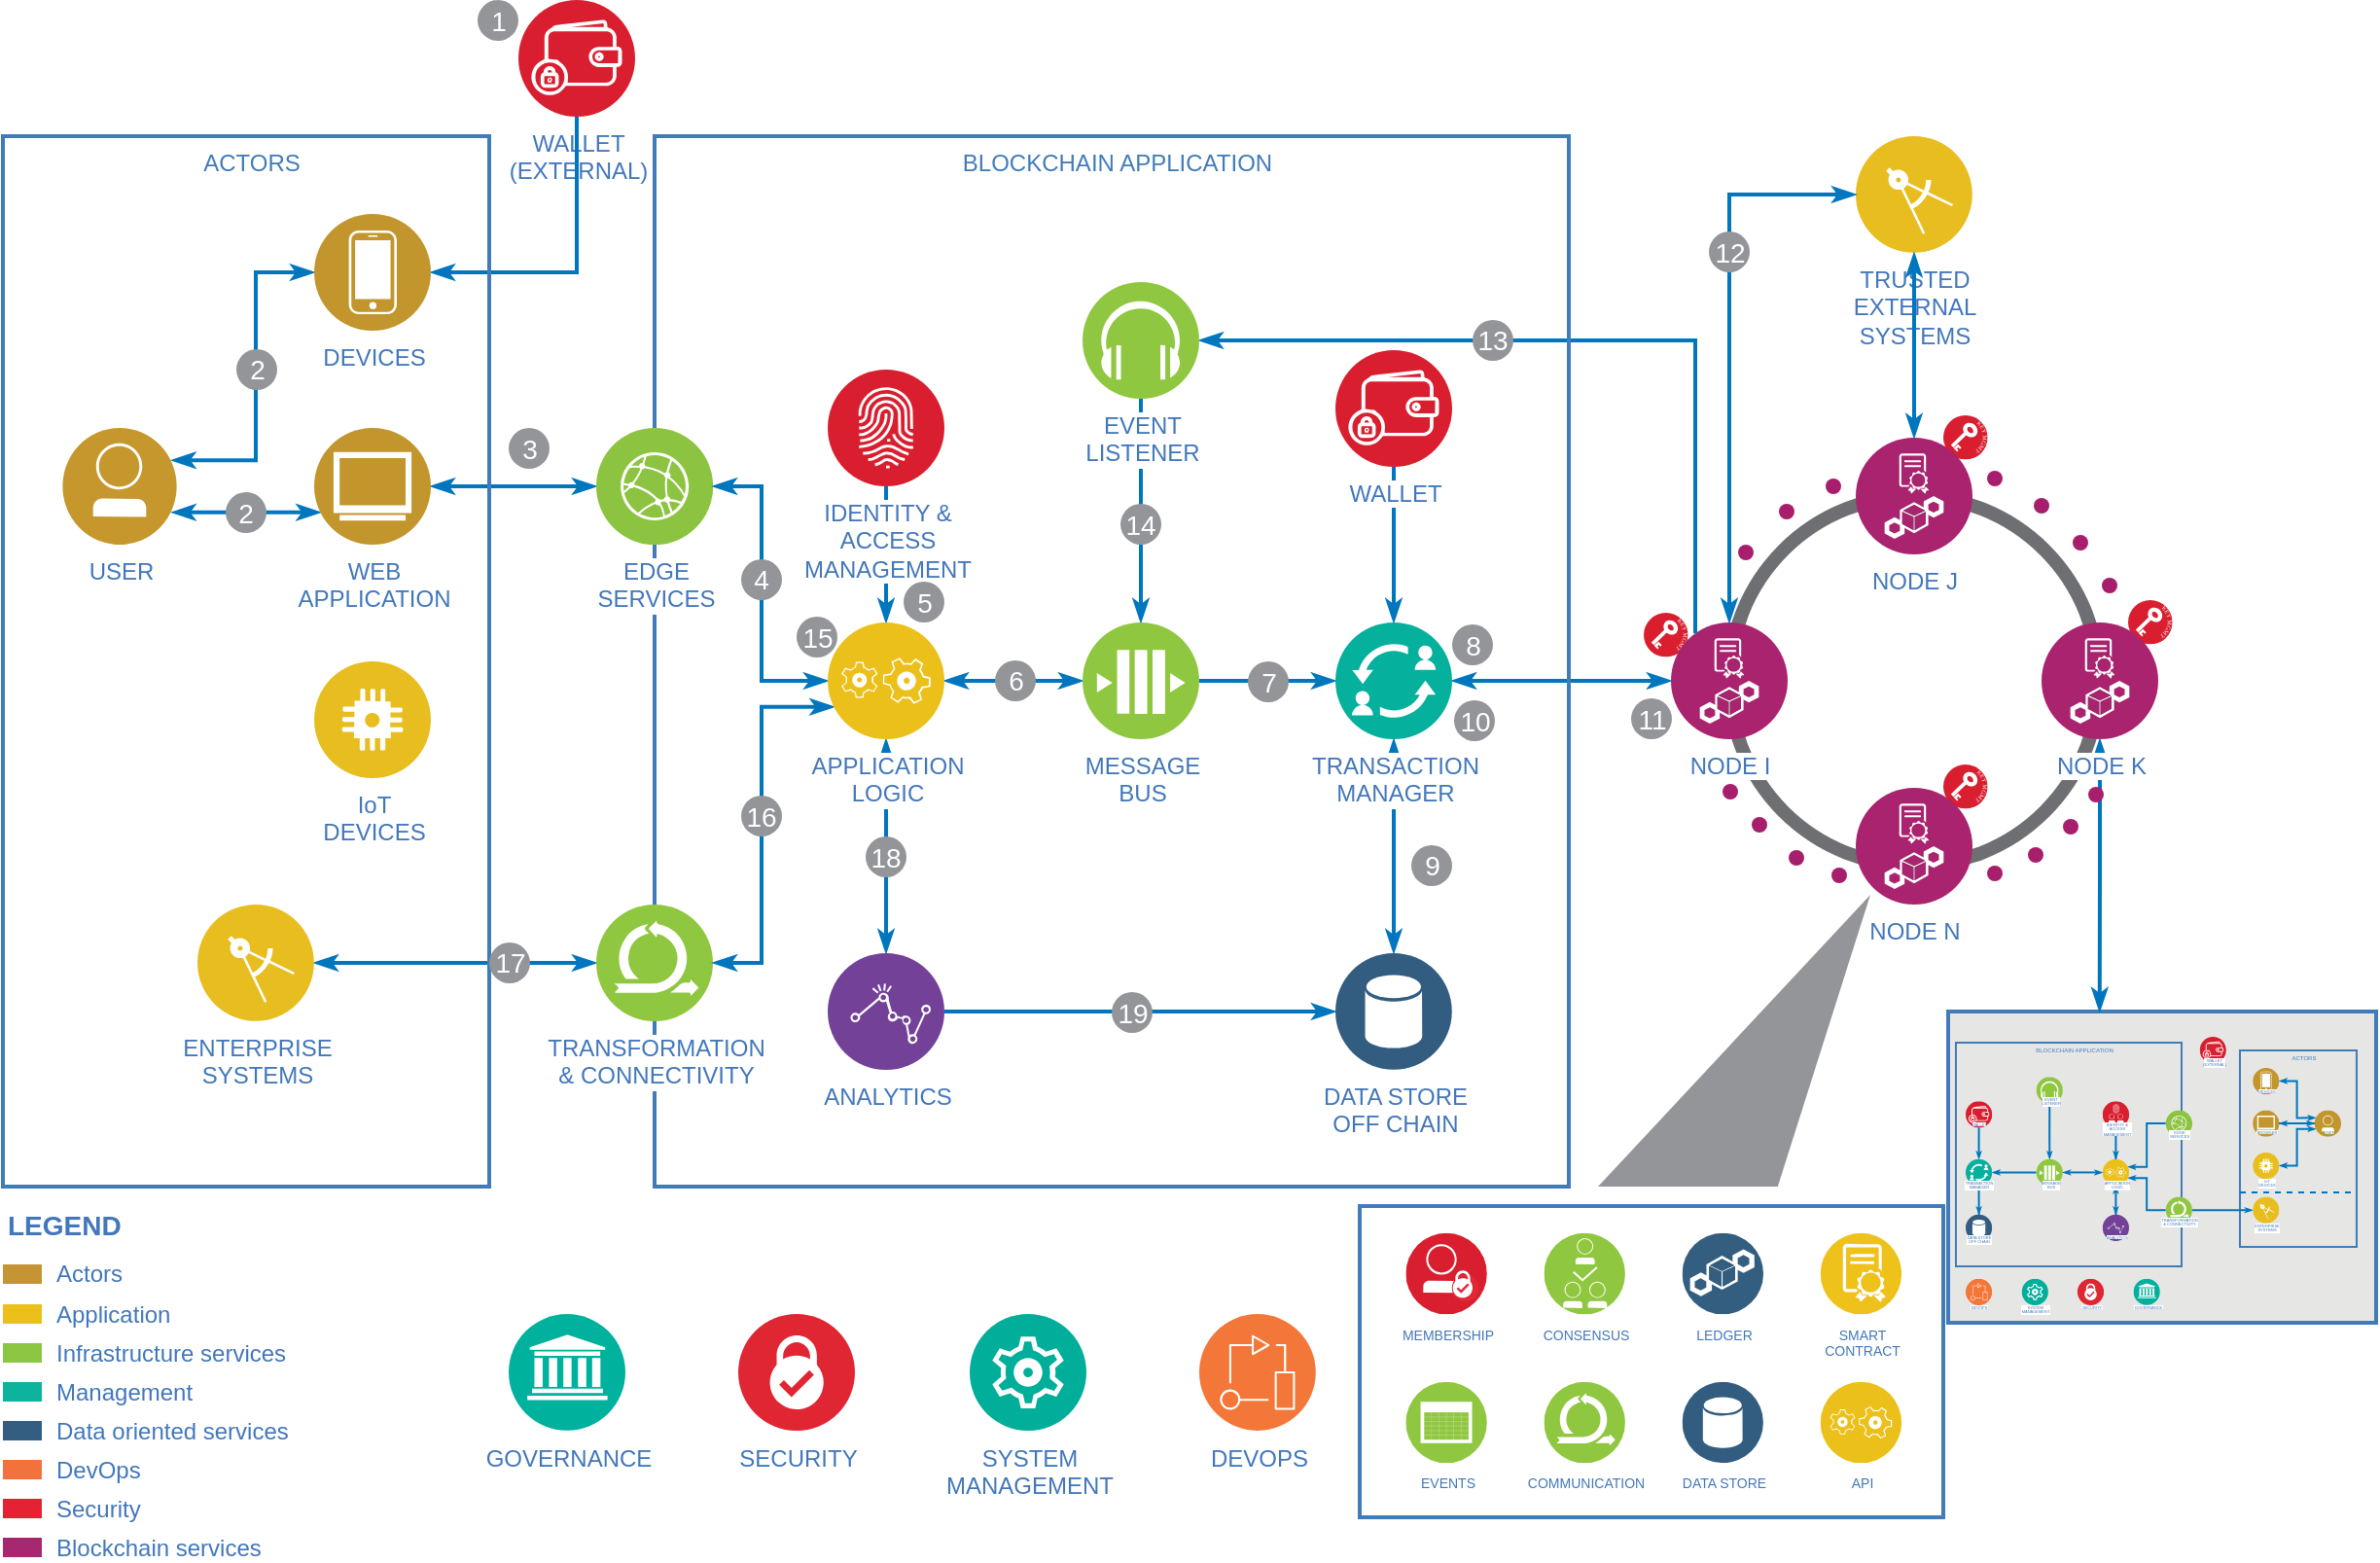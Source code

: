 <mxfile version="22.0.4" type="github">
  <diagram id="eIo0H9kK7ql945uVP1NC" name="Page-1">
    <mxGraphModel dx="1640" dy="781" grid="1" gridSize="10" guides="1" tooltips="1" connect="1" arrows="1" fold="1" page="1" pageScale="1" pageWidth="827" pageHeight="1169" math="0" shadow="0">
      <root>
        <mxCell id="0" />
        <mxCell id="1" parent="0" />
        <mxCell id="T21aQVliIUyU_0U-5JRh-148" value="" style="swimlane;fontStyle=0;horizontal=1;collapsible=0;startSize=6;swimlaneLine=0;swimlaneFillColor=#E6E6E5;fillColor=#E6E6E5;rounded=0;whiteSpace=wrap;html=1;absoluteArcSize=1;arcSize=12;strokeColor=#417CB9;fontColor=#417CB9;verticalAlign=top;align=center;spacingLeft=5;dashed=0;strokeWidth=2;fontSize=3;spacingTop=-4;shadow=0;" vertex="1" parent="1">
          <mxGeometry x="1216.5" y="613" width="220" height="160" as="geometry" />
        </mxCell>
        <mxCell id="T21aQVliIUyU_0U-5JRh-145" value="BLOCKCHAIN APPLICATION" style="swimlane;fontStyle=0;horizontal=1;collapsible=0;startSize=28;swimlaneLine=0;swimlaneFillColor=none;fillColor=none;rounded=0;whiteSpace=wrap;html=1;absoluteArcSize=1;arcSize=12;strokeColor=#417CB9;fontColor=#417CB9;verticalAlign=top;align=center;spacingLeft=5;dashed=0;strokeWidth=1;fontSize=3;spacingTop=-4;" vertex="1" parent="1">
          <mxGeometry x="1220.5" y="629" width="116" height="115" as="geometry" />
        </mxCell>
        <mxCell id="T21aQVliIUyU_0U-5JRh-146" value="ACTORS" style="swimlane;fontStyle=0;horizontal=1;collapsible=0;startSize=28;swimlaneLine=0;swimlaneFillColor=none;fillColor=none;rounded=0;whiteSpace=wrap;html=1;absoluteArcSize=1;arcSize=12;strokeColor=#417CB9;fontColor=#417CB9;verticalAlign=top;align=center;spacingLeft=5;dashed=0;strokeWidth=1;fontSize=3;spacingTop=-4;" vertex="1" parent="1">
          <mxGeometry x="1366.5" y="633" width="60" height="101" as="geometry" />
        </mxCell>
        <mxCell id="T21aQVliIUyU_0U-5JRh-42" value="" style="aspect=fixed;perimeter=ellipsePerimeter;html=1;align=center;shadow=0;dashed=0;fontColor=#4277BB;labelBackgroundColor=#ffffff;fontSize=12;spacingTop=0;image;image=img/lib/ibm/blockchain/key_management.svg;rounded=0;" vertex="1" parent="1">
          <mxGeometry x="1214" y="486" width="22.8" height="22.8" as="geometry" />
        </mxCell>
        <mxCell id="T21aQVliIUyU_0U-5JRh-39" value="" style="aspect=fixed;perimeter=ellipsePerimeter;html=1;align=center;shadow=0;dashed=0;fontColor=#4277BB;labelBackgroundColor=#ffffff;fontSize=12;spacingTop=0;image;image=img/lib/ibm/blockchain/key_management.svg;rounded=0;" vertex="1" parent="1">
          <mxGeometry x="1060" y="408" width="22.8" height="22.8" as="geometry" />
        </mxCell>
        <mxCell id="T21aQVliIUyU_0U-5JRh-40" value="" style="aspect=fixed;perimeter=ellipsePerimeter;html=1;align=center;shadow=0;dashed=0;fontColor=#4277BB;labelBackgroundColor=#ffffff;fontSize=12;spacingTop=0;image;image=img/lib/ibm/blockchain/key_management.svg;rounded=0;" vertex="1" parent="1">
          <mxGeometry x="1214" y="306.5" width="22.8" height="22.8" as="geometry" />
        </mxCell>
        <mxCell id="T21aQVliIUyU_0U-5JRh-41" value="" style="aspect=fixed;perimeter=ellipsePerimeter;html=1;align=center;shadow=0;dashed=0;fontColor=#4277BB;labelBackgroundColor=#ffffff;fontSize=12;spacingTop=0;image;image=img/lib/ibm/blockchain/key_management.svg;rounded=0;" vertex="1" parent="1">
          <mxGeometry x="1309" y="401.5" width="22.8" height="22.8" as="geometry" />
        </mxCell>
        <mxCell id="T21aQVliIUyU_0U-5JRh-43" value="" style="ellipse;whiteSpace=wrap;html=1;aspect=fixed;rounded=0;fontSize=7;align=center;fillColor=none;strokeWidth=7;strokeColor=#6E6F72;spacingTop=0;" vertex="1" parent="1">
          <mxGeometry x="1104" y="348" width="190" height="190" as="geometry" />
        </mxCell>
        <mxCell id="T21aQVliIUyU_0U-5JRh-1" value="WALLET&lt;br&gt;(EXTERNAL)&lt;br&gt;" style="aspect=fixed;perimeter=ellipsePerimeter;html=1;align=center;shadow=0;dashed=0;fontColor=#4277BB;labelBackgroundColor=#ffffff;fontSize=12;spacingTop=0;image;image=img/lib/ibm/blockchain/wallet.svg;" vertex="1" parent="1">
          <mxGeometry x="481.5" y="93" width="60" height="60" as="geometry" />
        </mxCell>
        <mxCell id="T21aQVliIUyU_0U-5JRh-17" value="TRUSTED&lt;br&gt;EXTERNAL&lt;br&gt;SYSTEMS&lt;br&gt;" style="aspect=fixed;perimeter=ellipsePerimeter;html=1;align=center;shadow=0;dashed=0;fontColor=#4277BB;labelBackgroundColor=#ffffff;fontSize=12;spacingTop=0;image;image=img/lib/ibm/applications/mobile_app.svg;" vertex="1" parent="1">
          <mxGeometry x="1169" y="163" width="60" height="60" as="geometry" />
        </mxCell>
        <mxCell id="T21aQVliIUyU_0U-5JRh-18" value="NODE J" style="aspect=fixed;perimeter=ellipsePerimeter;html=1;align=center;shadow=0;dashed=0;fontColor=#4277BB;labelBackgroundColor=#ffffff;fontSize=12;spacingTop=0;image;image=img/lib/ibm/blockchain/node.svg;" vertex="1" parent="1">
          <mxGeometry x="1169" y="318" width="60" height="60" as="geometry" />
        </mxCell>
        <mxCell id="T21aQVliIUyU_0U-5JRh-19" value="NODE I" style="aspect=fixed;perimeter=ellipsePerimeter;html=1;align=center;shadow=0;dashed=0;fontColor=#4277BB;labelBackgroundColor=#ffffff;fontSize=12;spacingTop=0;image;image=img/lib/ibm/blockchain/node.svg;" vertex="1" parent="1">
          <mxGeometry x="1074" y="413" width="60" height="60" as="geometry" />
        </mxCell>
        <mxCell id="T21aQVliIUyU_0U-5JRh-149" style="edgeStyle=orthogonalEdgeStyle;rounded=0;orthogonalLoop=1;jettySize=auto;html=1;exitX=0.5;exitY=1;exitDx=0;exitDy=0;entryX=0.354;entryY=0;entryDx=0;entryDy=0;entryPerimeter=0;startArrow=classicThin;startFill=1;endArrow=classicThin;endFill=1;strokeColor=#0076BE;strokeWidth=2;fontSize=12;" edge="1" parent="1" source="T21aQVliIUyU_0U-5JRh-20" target="T21aQVliIUyU_0U-5JRh-148">
          <mxGeometry relative="1" as="geometry" />
        </mxCell>
        <mxCell id="T21aQVliIUyU_0U-5JRh-20" value="NODE K" style="aspect=fixed;perimeter=ellipsePerimeter;html=1;align=center;shadow=0;dashed=0;fontColor=#4277BB;labelBackgroundColor=#ffffff;fontSize=12;spacingTop=0;image;image=img/lib/ibm/blockchain/node.svg;" vertex="1" parent="1">
          <mxGeometry x="1264.5" y="413.0" width="60" height="60" as="geometry" />
        </mxCell>
        <mxCell id="T21aQVliIUyU_0U-5JRh-21" value="NODE N" style="aspect=fixed;perimeter=ellipsePerimeter;html=1;align=center;shadow=0;dashed=0;fontColor=#4277BB;labelBackgroundColor=#ffffff;fontSize=12;spacingTop=0;image;image=img/lib/ibm/blockchain/node.svg;" vertex="1" parent="1">
          <mxGeometry x="1169" y="498" width="60" height="60" as="geometry" />
        </mxCell>
        <mxCell id="T21aQVliIUyU_0U-5JRh-22" value="GOVERNANCE" style="aspect=fixed;perimeter=ellipsePerimeter;html=1;align=center;shadow=0;dashed=0;fontColor=#4277BB;labelBackgroundColor=#ffffff;fontSize=12;spacingTop=0;image;image=img/lib/ibm/management/information_governance.svg;" vertex="1" parent="1">
          <mxGeometry x="476.5" y="768.5" width="60" height="60" as="geometry" />
        </mxCell>
        <mxCell id="T21aQVliIUyU_0U-5JRh-46" value="" style="edgeStyle=orthogonalEdgeStyle;fontSize=12;html=1;endArrow=classicThin;endFill=1;rounded=0;strokeColor=#0076BE;strokeWidth=2;" edge="1" parent="1" source="T21aQVliIUyU_0U-5JRh-1" target="T21aQVliIUyU_0U-5JRh-3">
          <mxGeometry width="60" height="60" relative="1" as="geometry">
            <mxPoint x="246.5" y="143" as="sourcePoint" />
            <mxPoint x="306.5" y="83" as="targetPoint" />
            <Array as="points">
              <mxPoint x="511.5" y="233" />
            </Array>
          </mxGeometry>
        </mxCell>
        <mxCell id="T21aQVliIUyU_0U-5JRh-47" value="" style="edgeStyle=orthogonalEdgeStyle;fontSize=12;html=1;endArrow=classicThin;endFill=1;rounded=0;strokeColor=#0076BE;strokeWidth=2;startArrow=classicThin;startFill=1;" edge="1" parent="1" source="T21aQVliIUyU_0U-5JRh-4" target="T21aQVliIUyU_0U-5JRh-7">
          <mxGeometry width="60" height="60" relative="1" as="geometry">
            <mxPoint x="246.5" y="303" as="sourcePoint" />
            <mxPoint x="306.5" y="243" as="targetPoint" />
          </mxGeometry>
        </mxCell>
        <mxCell id="T21aQVliIUyU_0U-5JRh-49" value="" style="edgeStyle=orthogonalEdgeStyle;fontSize=12;html=1;endArrow=classicThin;endFill=1;rounded=0;strokeColor=#0076BE;strokeWidth=2;startArrow=classicThin;startFill=1;" edge="1" parent="1" source="T21aQVliIUyU_0U-5JRh-6" target="T21aQVliIUyU_0U-5JRh-8">
          <mxGeometry width="60" height="60" relative="1" as="geometry">
            <mxPoint x="256.5" y="543" as="sourcePoint" />
            <mxPoint x="316.5" y="483" as="targetPoint" />
          </mxGeometry>
        </mxCell>
        <mxCell id="T21aQVliIUyU_0U-5JRh-55" value="" style="edgeStyle=orthogonalEdgeStyle;fontSize=12;html=1;endArrow=classicThin;endFill=1;rounded=0;strokeColor=#0076BE;strokeWidth=2;startArrow=none;startFill=0;" edge="1" parent="1" source="T21aQVliIUyU_0U-5JRh-19" target="T21aQVliIUyU_0U-5JRh-13">
          <mxGeometry width="60" height="60" relative="1" as="geometry">
            <mxPoint x="680.5" y="593" as="sourcePoint" />
            <mxPoint x="680.5" y="483" as="targetPoint" />
            <Array as="points">
              <mxPoint x="1086.5" y="268" />
            </Array>
          </mxGeometry>
        </mxCell>
        <mxCell id="T21aQVliIUyU_0U-5JRh-60" value="" style="edgeStyle=orthogonalEdgeStyle;fontSize=12;html=1;endArrow=classicThin;endFill=1;rounded=0;strokeColor=#0076BE;strokeWidth=2;startArrow=classicThin;startFill=1;" edge="1" parent="1" source="T21aQVliIUyU_0U-5JRh-19" target="T21aQVliIUyU_0U-5JRh-17">
          <mxGeometry width="60" height="60" relative="1" as="geometry">
            <mxPoint x="941.5" y="593" as="sourcePoint" />
            <mxPoint x="941.5" y="483" as="targetPoint" />
            <Array as="points">
              <mxPoint x="1103.5" y="193" />
            </Array>
          </mxGeometry>
        </mxCell>
        <mxCell id="T21aQVliIUyU_0U-5JRh-61" value="" style="edgeStyle=orthogonalEdgeStyle;fontSize=12;html=1;endArrow=classicThin;endFill=1;rounded=0;strokeColor=#0076BE;strokeWidth=2;startArrow=classicThin;startFill=1;" edge="1" parent="1" source="T21aQVliIUyU_0U-5JRh-18" target="T21aQVliIUyU_0U-5JRh-17">
          <mxGeometry width="60" height="60" relative="1" as="geometry">
            <mxPoint x="951.5" y="603" as="sourcePoint" />
            <mxPoint x="951.5" y="493" as="targetPoint" />
          </mxGeometry>
        </mxCell>
        <mxCell id="T21aQVliIUyU_0U-5JRh-62" value="" style="edgeStyle=orthogonalEdgeStyle;fontSize=12;html=1;endArrow=classicThin;endFill=1;rounded=0;strokeColor=#0076BE;strokeWidth=2;startArrow=classicThin;startFill=1;" edge="1" parent="1" source="T21aQVliIUyU_0U-5JRh-19" target="T21aQVliIUyU_0U-5JRh-15">
          <mxGeometry width="60" height="60" relative="1" as="geometry">
            <mxPoint x="961.5" y="613" as="sourcePoint" />
            <mxPoint x="961.5" y="503" as="targetPoint" />
          </mxGeometry>
        </mxCell>
        <mxCell id="T21aQVliIUyU_0U-5JRh-23" value="SECURITY" style="aspect=fixed;perimeter=ellipsePerimeter;html=1;align=center;shadow=0;dashed=0;fontColor=#4277BB;labelBackgroundColor=#ffffff;fontSize=12;spacingTop=0;image;image=img/lib/ibm/security/security_services.svg;" vertex="1" parent="1">
          <mxGeometry x="594.5" y="768.5" width="60" height="60" as="geometry" />
        </mxCell>
        <mxCell id="T21aQVliIUyU_0U-5JRh-24" value="SYSTEM&lt;br&gt;MANAGEMENT&lt;br&gt;" style="aspect=fixed;perimeter=ellipsePerimeter;html=1;align=center;shadow=0;dashed=0;fontColor=#4277BB;labelBackgroundColor=#ffffff;fontSize=12;spacingTop=0;image;image=img/lib/ibm/management/cluster_management.svg;" vertex="1" parent="1">
          <mxGeometry x="713.5" y="768.5" width="60" height="60" as="geometry" />
        </mxCell>
        <mxCell id="T21aQVliIUyU_0U-5JRh-25" value="DEVOPS" style="aspect=fixed;perimeter=ellipsePerimeter;html=1;align=center;shadow=0;dashed=0;fontColor=#4277BB;labelBackgroundColor=#ffffff;fontSize=12;spacingTop=0;image;image=img/lib/ibm/devops/devops.svg;" vertex="1" parent="1">
          <mxGeometry x="831.5" y="768.5" width="60" height="60" as="geometry" />
        </mxCell>
        <mxCell id="T21aQVliIUyU_0U-5JRh-35" value="" style="verticalLabelPosition=bottom;verticalAlign=top;html=1;shape=mxgraph.basic.obtuse_triangle;dx=0.34;rounded=0;flipH=1;strokeColor=none;fillColor=#939598;spacingTop=0;" vertex="1" parent="1">
          <mxGeometry x="1036.5" y="553" width="140" height="150" as="geometry" />
        </mxCell>
        <mxCell id="T21aQVliIUyU_0U-5JRh-36" value="ACTORS" style="swimlane;fontStyle=0;horizontal=1;collapsible=0;startSize=30;swimlaneLine=0;swimlaneFillColor=none;fillColor=none;rounded=0;whiteSpace=wrap;html=1;absoluteArcSize=1;arcSize=12;strokeColor=#417CB9;fontColor=#417CB9;verticalAlign=top;align=center;spacingLeft=5;dashed=0;strokeWidth=2;" vertex="1" parent="1">
          <mxGeometry x="216.5" y="163" width="250" height="540" as="geometry" />
        </mxCell>
        <mxCell id="T21aQVliIUyU_0U-5JRh-44" value="" style="edgeStyle=orthogonalEdgeStyle;fontSize=12;html=1;endArrow=classicThin;endFill=1;rounded=0;strokeColor=#0076BE;strokeWidth=2;startArrow=classicThin;startFill=1;exitX=1;exitY=0.25;exitDx=0;exitDy=0;" edge="1" parent="T21aQVliIUyU_0U-5JRh-36" source="T21aQVliIUyU_0U-5JRh-2" target="T21aQVliIUyU_0U-5JRh-3">
          <mxGeometry width="60" height="60" relative="1" as="geometry">
            <mxPoint x="-70" y="420" as="sourcePoint" />
            <mxPoint x="-10" y="360" as="targetPoint" />
            <Array as="points">
              <mxPoint x="130" y="167" />
              <mxPoint x="130" y="70" />
            </Array>
          </mxGeometry>
        </mxCell>
        <mxCell id="T21aQVliIUyU_0U-5JRh-45" value="" style="edgeStyle=orthogonalEdgeStyle;fontSize=12;html=1;endArrow=classicThin;endFill=1;rounded=0;strokeColor=#0076BE;strokeWidth=2;startArrow=classicThin;startFill=1;exitX=1;exitY=0.75;exitDx=0;exitDy=0;entryX=0;entryY=0.75;entryDx=0;entryDy=0;" edge="1" parent="T21aQVliIUyU_0U-5JRh-36" source="T21aQVliIUyU_0U-5JRh-2" target="T21aQVliIUyU_0U-5JRh-4">
          <mxGeometry width="60" height="60" relative="1" as="geometry">
            <mxPoint x="-80" y="340" as="sourcePoint" />
            <mxPoint x="-20" y="280" as="targetPoint" />
          </mxGeometry>
        </mxCell>
        <mxCell id="T21aQVliIUyU_0U-5JRh-2" value="USER" style="aspect=fixed;perimeter=ellipsePerimeter;html=1;align=center;shadow=0;dashed=0;fontColor=#4277BB;labelBackgroundColor=#ffffff;fontSize=12;spacingTop=0;image;image=img/lib/ibm/blockchain/blockchain_developer.svg;" vertex="1" parent="T21aQVliIUyU_0U-5JRh-36">
          <mxGeometry x="30" y="150" width="60" height="60" as="geometry" />
        </mxCell>
        <mxCell id="T21aQVliIUyU_0U-5JRh-3" value="DEVICES" style="aspect=fixed;perimeter=ellipsePerimeter;html=1;align=center;shadow=0;dashed=0;fontColor=#4277BB;labelBackgroundColor=#ffffff;fontSize=12;spacingTop=0;image;image=img/lib/ibm/users/device.svg;" vertex="1" parent="T21aQVliIUyU_0U-5JRh-36">
          <mxGeometry x="160" y="40" width="60" height="60" as="geometry" />
        </mxCell>
        <mxCell id="T21aQVliIUyU_0U-5JRh-4" value="WEB&lt;br&gt;APPLICATION&lt;br&gt;" style="aspect=fixed;perimeter=ellipsePerimeter;html=1;align=center;shadow=0;dashed=0;fontColor=#4277BB;labelBackgroundColor=#ffffff;fontSize=12;spacingTop=0;image;image=img/lib/ibm/users/browser.svg;" vertex="1" parent="T21aQVliIUyU_0U-5JRh-36">
          <mxGeometry x="160" y="150" width="60" height="60" as="geometry" />
        </mxCell>
        <mxCell id="T21aQVliIUyU_0U-5JRh-5" value="IoT&lt;br&gt;DEVICES&lt;br&gt;" style="aspect=fixed;perimeter=ellipsePerimeter;html=1;align=center;shadow=0;dashed=0;fontColor=#4277BB;labelBackgroundColor=#ffffff;fontSize=12;spacingTop=0;image;image=img/lib/ibm/applications/iot_application.svg;" vertex="1" parent="T21aQVliIUyU_0U-5JRh-36">
          <mxGeometry x="160" y="270" width="60" height="60" as="geometry" />
        </mxCell>
        <mxCell id="T21aQVliIUyU_0U-5JRh-6" value="ENTERPRISE&lt;br&gt;SYSTEMS&lt;br&gt;" style="aspect=fixed;perimeter=ellipsePerimeter;html=1;align=center;shadow=0;dashed=0;fontColor=#4277BB;labelBackgroundColor=#ffffff;fontSize=12;spacingTop=0;image;image=img/lib/ibm/applications/mobile_app.svg;" vertex="1" parent="T21aQVliIUyU_0U-5JRh-36">
          <mxGeometry x="100" y="395" width="60" height="60" as="geometry" />
        </mxCell>
        <mxCell id="T21aQVliIUyU_0U-5JRh-64" value="2" style="ellipse;whiteSpace=wrap;html=1;aspect=fixed;rounded=0;strokeColor=none;strokeWidth=7;fillColor=#939598;fontSize=14;align=center;fontColor=#FFFFFF;" vertex="1" parent="T21aQVliIUyU_0U-5JRh-36">
          <mxGeometry x="120" y="109.5" width="21" height="21" as="geometry" />
        </mxCell>
        <mxCell id="T21aQVliIUyU_0U-5JRh-66" value="2" style="ellipse;whiteSpace=wrap;html=1;aspect=fixed;rounded=0;strokeColor=none;strokeWidth=7;fillColor=#939598;fontSize=14;align=center;fontColor=#FFFFFF;" vertex="1" parent="T21aQVliIUyU_0U-5JRh-36">
          <mxGeometry x="114.5" y="183" width="21" height="21" as="geometry" />
        </mxCell>
        <mxCell id="T21aQVliIUyU_0U-5JRh-37" value="BLOCKCHAIN APPLICATION" style="swimlane;fontStyle=0;horizontal=1;collapsible=0;startSize=28;swimlaneLine=0;swimlaneFillColor=none;fillColor=none;rounded=0;whiteSpace=wrap;html=1;absoluteArcSize=1;arcSize=12;strokeColor=#417CB9;fontColor=#417CB9;verticalAlign=top;align=center;spacingLeft=5;dashed=0;strokeWidth=2;" vertex="1" parent="1">
          <mxGeometry x="551.5" y="163" width="470" height="540" as="geometry" />
        </mxCell>
        <mxCell id="T21aQVliIUyU_0U-5JRh-7" value="EDGE&lt;br&gt;SERVICES&lt;br&gt;" style="aspect=fixed;perimeter=ellipsePerimeter;html=1;align=center;shadow=0;dashed=0;fontColor=#4277BB;labelBackgroundColor=#ffffff;fontSize=12;spacingTop=0;image;image=img/lib/ibm/infrastructure/edge_services.svg;" vertex="1" parent="T21aQVliIUyU_0U-5JRh-37">
          <mxGeometry x="-30" y="150" width="60" height="60" as="geometry" />
        </mxCell>
        <mxCell id="T21aQVliIUyU_0U-5JRh-8" value="TRANSFORMATION&lt;br&gt;&amp;amp; CONNECTIVITY&lt;br&gt;" style="aspect=fixed;perimeter=ellipsePerimeter;html=1;align=center;shadow=0;dashed=0;fontColor=#4277BB;labelBackgroundColor=#ffffff;fontSize=12;spacingTop=0;image;image=img/lib/ibm/blockchain/communication.svg;" vertex="1" parent="T21aQVliIUyU_0U-5JRh-37">
          <mxGeometry x="-30" y="395" width="60" height="60" as="geometry" />
        </mxCell>
        <mxCell id="T21aQVliIUyU_0U-5JRh-48" value="" style="edgeStyle=orthogonalEdgeStyle;fontSize=12;html=1;endArrow=classicThin;endFill=1;rounded=0;strokeColor=#0076BE;strokeWidth=2;startArrow=classicThin;startFill=1;entryX=0;entryY=0.5;entryDx=0;entryDy=0;" edge="1" parent="T21aQVliIUyU_0U-5JRh-37" source="T21aQVliIUyU_0U-5JRh-7" target="T21aQVliIUyU_0U-5JRh-11">
          <mxGeometry width="60" height="60" relative="1" as="geometry">
            <mxPoint x="55" y="120" as="sourcePoint" />
            <mxPoint x="115" y="60" as="targetPoint" />
            <Array as="points">
              <mxPoint x="55" y="180" />
              <mxPoint x="55" y="280" />
            </Array>
          </mxGeometry>
        </mxCell>
        <mxCell id="T21aQVliIUyU_0U-5JRh-50" value="" style="edgeStyle=orthogonalEdgeStyle;fontSize=12;html=1;endArrow=classicThin;endFill=1;rounded=0;strokeColor=#0076BE;strokeWidth=2;startArrow=classicThin;startFill=1;entryX=0;entryY=0.75;entryDx=0;entryDy=0;" edge="1" parent="T21aQVliIUyU_0U-5JRh-37" source="T21aQVliIUyU_0U-5JRh-8" target="T21aQVliIUyU_0U-5JRh-11">
          <mxGeometry width="60" height="60" relative="1" as="geometry">
            <mxPoint x="-165" y="435" as="sourcePoint" />
            <mxPoint x="-20" y="435" as="targetPoint" />
            <Array as="points">
              <mxPoint x="55" y="425" />
              <mxPoint x="55" y="293" />
            </Array>
          </mxGeometry>
        </mxCell>
        <mxCell id="T21aQVliIUyU_0U-5JRh-51" value="" style="edgeStyle=orthogonalEdgeStyle;fontSize=12;html=1;endArrow=classicThin;endFill=1;rounded=0;strokeColor=#0076BE;strokeWidth=2;startArrow=classicThin;startFill=1;" edge="1" parent="T21aQVliIUyU_0U-5JRh-37" source="T21aQVliIUyU_0U-5JRh-12" target="T21aQVliIUyU_0U-5JRh-11">
          <mxGeometry width="60" height="60" relative="1" as="geometry">
            <mxPoint x="175" y="430" as="sourcePoint" />
            <mxPoint x="235" y="370" as="targetPoint" />
          </mxGeometry>
        </mxCell>
        <mxCell id="T21aQVliIUyU_0U-5JRh-52" value="" style="edgeStyle=orthogonalEdgeStyle;fontSize=12;html=1;endArrow=classicThin;endFill=1;rounded=0;strokeColor=#0076BE;strokeWidth=2;" edge="1" parent="T21aQVliIUyU_0U-5JRh-37" source="T21aQVliIUyU_0U-5JRh-9" target="T21aQVliIUyU_0U-5JRh-11">
          <mxGeometry width="60" height="60" relative="1" as="geometry">
            <mxPoint x="35" y="110" as="sourcePoint" />
            <mxPoint x="95" y="50" as="targetPoint" />
          </mxGeometry>
        </mxCell>
        <mxCell id="T21aQVliIUyU_0U-5JRh-53" value="" style="edgeStyle=orthogonalEdgeStyle;fontSize=12;html=1;endArrow=classicThin;endFill=1;rounded=0;strokeColor=#0076BE;strokeWidth=2;" edge="1" parent="T21aQVliIUyU_0U-5JRh-37" source="T21aQVliIUyU_0U-5JRh-13" target="T21aQVliIUyU_0U-5JRh-10">
          <mxGeometry width="60" height="60" relative="1" as="geometry">
            <mxPoint x="129" y="190" as="sourcePoint" />
            <mxPoint x="129" y="260" as="targetPoint" />
          </mxGeometry>
        </mxCell>
        <mxCell id="T21aQVliIUyU_0U-5JRh-54" value="" style="edgeStyle=orthogonalEdgeStyle;fontSize=12;html=1;endArrow=classicThin;endFill=1;rounded=0;strokeColor=#0076BE;strokeWidth=2;" edge="1" parent="T21aQVliIUyU_0U-5JRh-37" source="T21aQVliIUyU_0U-5JRh-14" target="T21aQVliIUyU_0U-5JRh-15">
          <mxGeometry width="60" height="60" relative="1" as="geometry">
            <mxPoint x="139" y="200" as="sourcePoint" />
            <mxPoint x="139" y="270" as="targetPoint" />
          </mxGeometry>
        </mxCell>
        <mxCell id="T21aQVliIUyU_0U-5JRh-56" value="" style="edgeStyle=orthogonalEdgeStyle;fontSize=12;html=1;endArrow=classicThin;endFill=1;rounded=0;strokeColor=#0076BE;strokeWidth=2;" edge="1" parent="T21aQVliIUyU_0U-5JRh-37" source="T21aQVliIUyU_0U-5JRh-12" target="T21aQVliIUyU_0U-5JRh-16">
          <mxGeometry width="60" height="60" relative="1" as="geometry">
            <mxPoint x="129" y="190" as="sourcePoint" />
            <mxPoint x="129" y="260" as="targetPoint" />
          </mxGeometry>
        </mxCell>
        <mxCell id="T21aQVliIUyU_0U-5JRh-57" value="" style="edgeStyle=orthogonalEdgeStyle;fontSize=12;html=1;endArrow=classicThin;endFill=1;rounded=0;strokeColor=#0076BE;strokeWidth=2;startArrow=classicThin;startFill=1;" edge="1" parent="T21aQVliIUyU_0U-5JRh-37" source="T21aQVliIUyU_0U-5JRh-16" target="T21aQVliIUyU_0U-5JRh-15">
          <mxGeometry width="60" height="60" relative="1" as="geometry">
            <mxPoint x="129" y="430" as="sourcePoint" />
            <mxPoint x="129" y="320" as="targetPoint" />
          </mxGeometry>
        </mxCell>
        <mxCell id="T21aQVliIUyU_0U-5JRh-58" value="" style="edgeStyle=orthogonalEdgeStyle;fontSize=12;html=1;endArrow=classicThin;endFill=1;rounded=0;strokeColor=#0076BE;strokeWidth=2;startArrow=classicThin;startFill=1;" edge="1" parent="T21aQVliIUyU_0U-5JRh-37" source="T21aQVliIUyU_0U-5JRh-10" target="T21aQVliIUyU_0U-5JRh-11">
          <mxGeometry width="60" height="60" relative="1" as="geometry">
            <mxPoint x="139" y="440" as="sourcePoint" />
            <mxPoint x="139" y="330" as="targetPoint" />
          </mxGeometry>
        </mxCell>
        <mxCell id="T21aQVliIUyU_0U-5JRh-59" value="" style="edgeStyle=orthogonalEdgeStyle;fontSize=12;html=1;endArrow=classicThin;endFill=1;rounded=0;strokeColor=#0076BE;strokeWidth=2;" edge="1" parent="T21aQVliIUyU_0U-5JRh-37" source="T21aQVliIUyU_0U-5JRh-10" target="T21aQVliIUyU_0U-5JRh-15">
          <mxGeometry width="60" height="60" relative="1" as="geometry">
            <mxPoint x="260" y="145" as="sourcePoint" />
            <mxPoint x="260" y="260" as="targetPoint" />
          </mxGeometry>
        </mxCell>
        <mxCell id="T21aQVliIUyU_0U-5JRh-9" value="IDENTITY &amp;amp;&lt;br&gt;ACCESS&lt;br&gt;MANAGEMENT&lt;br&gt;" style="aspect=fixed;perimeter=ellipsePerimeter;html=1;align=center;shadow=0;dashed=0;fontColor=#4277BB;labelBackgroundColor=#ffffff;fontSize=12;spacingTop=0;image;image=img/lib/ibm/blockchain/identity_access_manager.svg;" vertex="1" parent="T21aQVliIUyU_0U-5JRh-37">
          <mxGeometry x="89" y="120" width="60" height="60" as="geometry" />
        </mxCell>
        <mxCell id="T21aQVliIUyU_0U-5JRh-13" value="EVENT&lt;br&gt;LISTENER&lt;br&gt;" style="aspect=fixed;perimeter=ellipsePerimeter;html=1;align=center;shadow=0;dashed=0;fontColor=#4277BB;labelBackgroundColor=#ffffff;fontSize=12;spacingTop=0;image;image=img/lib/ibm/blockchain/event_listener.svg;" vertex="1" parent="T21aQVliIUyU_0U-5JRh-37">
          <mxGeometry x="220" y="75" width="60" height="60" as="geometry" />
        </mxCell>
        <mxCell id="T21aQVliIUyU_0U-5JRh-11" value="APPLICATION&lt;br&gt;LOGIC&lt;br&gt;" style="aspect=fixed;perimeter=ellipsePerimeter;html=1;align=center;shadow=0;dashed=0;fontColor=#4277BB;labelBackgroundColor=#ffffff;fontSize=12;spacingTop=0;image;image=img/lib/ibm/applications/application_logic.svg;" vertex="1" parent="T21aQVliIUyU_0U-5JRh-37">
          <mxGeometry x="89" y="250" width="60" height="60" as="geometry" />
        </mxCell>
        <mxCell id="T21aQVliIUyU_0U-5JRh-10" value="MESSAGE&lt;br&gt;BUS&lt;br&gt;" style="aspect=fixed;perimeter=ellipsePerimeter;html=1;align=center;shadow=0;dashed=0;fontColor=#4277BB;labelBackgroundColor=#ffffff;fontSize=12;spacingTop=0;image;image=img/lib/ibm/blockchain/message_bus.svg;" vertex="1" parent="T21aQVliIUyU_0U-5JRh-37">
          <mxGeometry x="220" y="250" width="60" height="60" as="geometry" />
        </mxCell>
        <mxCell id="T21aQVliIUyU_0U-5JRh-12" value="ANALYTICS" style="aspect=fixed;perimeter=ellipsePerimeter;html=1;align=center;shadow=0;dashed=0;fontColor=#4277BB;labelBackgroundColor=#ffffff;fontSize=12;spacingTop=0;image;image=img/lib/ibm/analytics/analytics.svg;" vertex="1" parent="T21aQVliIUyU_0U-5JRh-37">
          <mxGeometry x="89" y="420" width="60" height="60" as="geometry" />
        </mxCell>
        <mxCell id="T21aQVliIUyU_0U-5JRh-14" value="WALLET&lt;br&gt;" style="aspect=fixed;perimeter=ellipsePerimeter;html=1;align=center;shadow=0;dashed=0;fontColor=#4277BB;labelBackgroundColor=#ffffff;fontSize=12;spacingTop=0;image;image=img/lib/ibm/blockchain/wallet.svg;" vertex="1" parent="T21aQVliIUyU_0U-5JRh-37">
          <mxGeometry x="350" y="110" width="60" height="60" as="geometry" />
        </mxCell>
        <mxCell id="T21aQVliIUyU_0U-5JRh-15" value="TRANSACTION&lt;br&gt;MANAGER" style="aspect=fixed;perimeter=ellipsePerimeter;html=1;align=center;shadow=0;dashed=0;fontColor=#4277BB;labelBackgroundColor=#ffffff;fontSize=12;spacingTop=0;image;image=img/lib/ibm/blockchain/transaction_manager.svg;" vertex="1" parent="T21aQVliIUyU_0U-5JRh-37">
          <mxGeometry x="350" y="250" width="60" height="60" as="geometry" />
        </mxCell>
        <mxCell id="T21aQVliIUyU_0U-5JRh-16" value="DATA STORE&lt;br&gt;OFF CHAIN&lt;br&gt;" style="aspect=fixed;perimeter=ellipsePerimeter;html=1;align=center;shadow=0;dashed=0;fontColor=#4277BB;labelBackgroundColor=#ffffff;fontSize=12;spacingTop=0;image;image=img/lib/ibm/data/data_services.svg;" vertex="1" parent="T21aQVliIUyU_0U-5JRh-37">
          <mxGeometry x="350" y="420" width="60" height="60" as="geometry" />
        </mxCell>
        <mxCell id="T21aQVliIUyU_0U-5JRh-69" value="4" style="ellipse;whiteSpace=wrap;html=1;aspect=fixed;rounded=0;strokeColor=none;strokeWidth=7;fillColor=#939598;fontSize=14;align=center;fontColor=#FFFFFF;" vertex="1" parent="T21aQVliIUyU_0U-5JRh-37">
          <mxGeometry x="44.5" y="217.5" width="21" height="21" as="geometry" />
        </mxCell>
        <mxCell id="T21aQVliIUyU_0U-5JRh-70" value="5" style="ellipse;whiteSpace=wrap;html=1;aspect=fixed;rounded=0;strokeColor=none;strokeWidth=7;fillColor=#939598;fontSize=14;align=center;fontColor=#FFFFFF;" vertex="1" parent="T21aQVliIUyU_0U-5JRh-37">
          <mxGeometry x="128" y="229" width="21" height="21" as="geometry" />
        </mxCell>
        <mxCell id="T21aQVliIUyU_0U-5JRh-71" value="6" style="ellipse;whiteSpace=wrap;html=1;aspect=fixed;rounded=0;strokeColor=none;strokeWidth=7;fillColor=#939598;fontSize=14;align=center;fontColor=#FFFFFF;" vertex="1" parent="T21aQVliIUyU_0U-5JRh-37">
          <mxGeometry x="175" y="269.5" width="21" height="21" as="geometry" />
        </mxCell>
        <mxCell id="T21aQVliIUyU_0U-5JRh-72" value="15" style="ellipse;whiteSpace=wrap;html=1;aspect=fixed;rounded=0;strokeColor=none;strokeWidth=7;fillColor=#939598;fontSize=14;align=center;fontColor=#FFFFFF;" vertex="1" parent="T21aQVliIUyU_0U-5JRh-37">
          <mxGeometry x="73" y="247" width="21" height="21" as="geometry" />
        </mxCell>
        <mxCell id="T21aQVliIUyU_0U-5JRh-73" value="7" style="ellipse;whiteSpace=wrap;html=1;aspect=fixed;rounded=0;strokeColor=none;strokeWidth=7;fillColor=#939598;fontSize=14;align=center;fontColor=#FFFFFF;" vertex="1" parent="T21aQVliIUyU_0U-5JRh-37">
          <mxGeometry x="305" y="270" width="21" height="21" as="geometry" />
        </mxCell>
        <mxCell id="T21aQVliIUyU_0U-5JRh-74" value="8" style="ellipse;whiteSpace=wrap;html=1;aspect=fixed;rounded=0;strokeColor=none;strokeWidth=7;fillColor=#939598;fontSize=14;align=center;fontColor=#FFFFFF;" vertex="1" parent="T21aQVliIUyU_0U-5JRh-37">
          <mxGeometry x="410" y="251" width="21" height="21" as="geometry" />
        </mxCell>
        <mxCell id="T21aQVliIUyU_0U-5JRh-75" value="9" style="ellipse;whiteSpace=wrap;html=1;aspect=fixed;rounded=0;strokeColor=none;strokeWidth=7;fillColor=#939598;fontSize=14;align=center;fontColor=#FFFFFF;" vertex="1" parent="T21aQVliIUyU_0U-5JRh-37">
          <mxGeometry x="389" y="364.5" width="21" height="21" as="geometry" />
        </mxCell>
        <mxCell id="T21aQVliIUyU_0U-5JRh-76" value="10" style="ellipse;whiteSpace=wrap;html=1;aspect=fixed;rounded=0;strokeColor=none;strokeWidth=7;fillColor=#939598;fontSize=14;align=center;fontColor=#FFFFFF;" vertex="1" parent="T21aQVliIUyU_0U-5JRh-37">
          <mxGeometry x="411" y="290" width="21" height="21" as="geometry" />
        </mxCell>
        <mxCell id="T21aQVliIUyU_0U-5JRh-79" value="13" style="ellipse;whiteSpace=wrap;html=1;aspect=fixed;rounded=0;strokeColor=none;strokeWidth=7;fillColor=#939598;fontSize=14;align=center;fontColor=#FFFFFF;" vertex="1" parent="T21aQVliIUyU_0U-5JRh-37">
          <mxGeometry x="420.5" y="94.5" width="21" height="21" as="geometry" />
        </mxCell>
        <mxCell id="T21aQVliIUyU_0U-5JRh-80" value="14" style="ellipse;whiteSpace=wrap;html=1;aspect=fixed;rounded=0;strokeColor=none;strokeWidth=7;fillColor=#939598;fontSize=14;align=center;fontColor=#FFFFFF;" vertex="1" parent="T21aQVliIUyU_0U-5JRh-37">
          <mxGeometry x="239.5" y="189" width="21" height="21" as="geometry" />
        </mxCell>
        <mxCell id="T21aQVliIUyU_0U-5JRh-81" value="19" style="ellipse;whiteSpace=wrap;html=1;aspect=fixed;rounded=0;strokeColor=none;strokeWidth=7;fillColor=#939598;fontSize=14;align=center;fontColor=#FFFFFF;" vertex="1" parent="T21aQVliIUyU_0U-5JRh-37">
          <mxGeometry x="235" y="440" width="21" height="21" as="geometry" />
        </mxCell>
        <mxCell id="T21aQVliIUyU_0U-5JRh-83" value="18" style="ellipse;whiteSpace=wrap;html=1;aspect=fixed;rounded=0;strokeColor=none;strokeWidth=7;fillColor=#939598;fontSize=14;align=center;fontColor=#FFFFFF;" vertex="1" parent="T21aQVliIUyU_0U-5JRh-37">
          <mxGeometry x="108.5" y="360" width="21" height="21" as="geometry" />
        </mxCell>
        <mxCell id="T21aQVliIUyU_0U-5JRh-84" value="16" style="ellipse;whiteSpace=wrap;html=1;aspect=fixed;rounded=0;strokeColor=none;strokeWidth=7;fillColor=#939598;fontSize=14;align=center;fontColor=#FFFFFF;" vertex="1" parent="T21aQVliIUyU_0U-5JRh-37">
          <mxGeometry x="44.5" y="339" width="21" height="21" as="geometry" />
        </mxCell>
        <mxCell id="T21aQVliIUyU_0U-5JRh-38" value="" style="group;fontSize=7;" vertex="1" connectable="0" parent="1">
          <mxGeometry x="914" y="713" width="300" height="160" as="geometry" />
        </mxCell>
        <mxCell id="T21aQVliIUyU_0U-5JRh-26" value="MEMBERSHIP" style="aspect=fixed;perimeter=ellipsePerimeter;html=1;align=center;shadow=0;dashed=0;fontColor=#4277BB;labelBackgroundColor=#ffffff;fontSize=7;spacingTop=0;image;image=img/lib/ibm/blockchain/membership.svg;" vertex="1" parent="T21aQVliIUyU_0U-5JRh-38">
          <mxGeometry x="23.684" y="13.913" width="41.739" height="41.739" as="geometry" />
        </mxCell>
        <mxCell id="T21aQVliIUyU_0U-5JRh-27" value="CONSENSUS" style="aspect=fixed;perimeter=ellipsePerimeter;html=1;align=center;shadow=0;dashed=0;fontColor=#4277BB;labelBackgroundColor=#ffffff;fontSize=7;spacingTop=0;image;image=img/lib/ibm/blockchain/consensus.svg;" vertex="1" parent="T21aQVliIUyU_0U-5JRh-38">
          <mxGeometry x="94.737" y="13.913" width="41.739" height="41.739" as="geometry" />
        </mxCell>
        <mxCell id="T21aQVliIUyU_0U-5JRh-28" value="LEDGER" style="aspect=fixed;perimeter=ellipsePerimeter;html=1;align=center;shadow=0;dashed=0;fontColor=#4277BB;labelBackgroundColor=#ffffff;fontSize=7;spacingTop=0;image;image=img/lib/ibm/blockchain/ledger.svg;" vertex="1" parent="T21aQVliIUyU_0U-5JRh-38">
          <mxGeometry x="165.789" y="13.913" width="41.739" height="41.739" as="geometry" />
        </mxCell>
        <mxCell id="T21aQVliIUyU_0U-5JRh-29" value="SMART&lt;br style=&quot;font-size: 7px;&quot;&gt;CONTRACT&lt;br style=&quot;font-size: 7px;&quot;&gt;" style="aspect=fixed;perimeter=ellipsePerimeter;html=1;align=center;shadow=0;dashed=0;fontColor=#4277BB;labelBackgroundColor=#ffffff;fontSize=7;spacingTop=0;image;image=img/lib/ibm/blockchain/smart_contract.svg;" vertex="1" parent="T21aQVliIUyU_0U-5JRh-38">
          <mxGeometry x="236.842" y="13.913" width="41.739" height="41.739" as="geometry" />
        </mxCell>
        <mxCell id="T21aQVliIUyU_0U-5JRh-30" value="EVENTS" style="aspect=fixed;perimeter=ellipsePerimeter;html=1;align=center;shadow=0;dashed=0;fontColor=#4277BB;labelBackgroundColor=#ffffff;fontSize=7;spacingTop=0;image;image=img/lib/ibm/blockchain/event.svg;" vertex="1" parent="T21aQVliIUyU_0U-5JRh-38">
          <mxGeometry x="23.684" y="90.435" width="41.739" height="41.739" as="geometry" />
        </mxCell>
        <mxCell id="T21aQVliIUyU_0U-5JRh-31" value="COMMUNICATION" style="aspect=fixed;perimeter=ellipsePerimeter;html=1;align=center;shadow=0;dashed=0;fontColor=#4277BB;labelBackgroundColor=#ffffff;fontSize=7;spacingTop=0;image;image=img/lib/ibm/blockchain/communication.svg;" vertex="1" parent="T21aQVliIUyU_0U-5JRh-38">
          <mxGeometry x="94.737" y="90.435" width="41.739" height="41.739" as="geometry" />
        </mxCell>
        <mxCell id="T21aQVliIUyU_0U-5JRh-32" value="DATA STORE" style="aspect=fixed;perimeter=ellipsePerimeter;html=1;align=center;shadow=0;dashed=0;fontColor=#4277BB;labelBackgroundColor=#ffffff;fontSize=7;spacingTop=0;image;image=img/lib/ibm/data/data_services.svg;" vertex="1" parent="T21aQVliIUyU_0U-5JRh-38">
          <mxGeometry x="165.789" y="90.435" width="41.739" height="41.739" as="geometry" />
        </mxCell>
        <mxCell id="T21aQVliIUyU_0U-5JRh-33" value="API" style="aspect=fixed;perimeter=ellipsePerimeter;html=1;align=center;shadow=0;dashed=0;fontColor=#4277BB;labelBackgroundColor=#ffffff;fontSize=7;spacingTop=0;image;image=img/lib/ibm/applications/application_logic.svg;" vertex="1" parent="T21aQVliIUyU_0U-5JRh-38">
          <mxGeometry x="236.842" y="90.435" width="41.739" height="41.739" as="geometry" />
        </mxCell>
        <mxCell id="T21aQVliIUyU_0U-5JRh-34" value="" style="swimlane;fontStyle=0;horizontal=1;collapsible=0;startSize=28;swimlaneLine=0;swimlaneFillColor=none;fillColor=none;rounded=0;whiteSpace=wrap;html=1;absoluteArcSize=1;arcSize=12;strokeColor=#417CB9;fontColor=#417CB9;verticalAlign=top;align=left;spacingLeft=5;dashed=0;strokeWidth=2;fontSize=7;spacingTop=0;" vertex="1" parent="T21aQVliIUyU_0U-5JRh-38">
          <mxGeometry width="300" height="160" as="geometry" />
        </mxCell>
        <mxCell id="T21aQVliIUyU_0U-5JRh-63" value="1" style="ellipse;whiteSpace=wrap;html=1;aspect=fixed;rounded=0;strokeColor=none;strokeWidth=7;fillColor=#939598;fontSize=14;align=center;fontColor=#FFFFFF;" vertex="1" parent="1">
          <mxGeometry x="460.5" y="93" width="21" height="21" as="geometry" />
        </mxCell>
        <mxCell id="T21aQVliIUyU_0U-5JRh-68" value="3" style="ellipse;whiteSpace=wrap;html=1;aspect=fixed;rounded=0;strokeColor=none;strokeWidth=7;fillColor=#939598;fontSize=14;align=center;fontColor=#FFFFFF;" vertex="1" parent="1">
          <mxGeometry x="476.5" y="313" width="21" height="21" as="geometry" />
        </mxCell>
        <mxCell id="T21aQVliIUyU_0U-5JRh-77" value="11" style="ellipse;whiteSpace=wrap;html=1;aspect=fixed;rounded=0;strokeColor=none;strokeWidth=7;fillColor=#939598;fontSize=14;align=center;fontColor=#FFFFFF;" vertex="1" parent="1">
          <mxGeometry x="1053.5" y="452" width="21" height="21" as="geometry" />
        </mxCell>
        <mxCell id="T21aQVliIUyU_0U-5JRh-78" value="12" style="ellipse;whiteSpace=wrap;html=1;aspect=fixed;rounded=0;strokeColor=none;strokeWidth=7;fillColor=#939598;fontSize=14;align=center;fontColor=#FFFFFF;" vertex="1" parent="1">
          <mxGeometry x="1093.5" y="212" width="21" height="21" as="geometry" />
        </mxCell>
        <mxCell id="T21aQVliIUyU_0U-5JRh-85" value="17" style="ellipse;whiteSpace=wrap;html=1;aspect=fixed;rounded=0;strokeColor=none;strokeWidth=7;fillColor=#939598;fontSize=14;align=center;fontColor=#FFFFFF;" vertex="1" parent="1">
          <mxGeometry x="466.5" y="577.5" width="21" height="21" as="geometry" />
        </mxCell>
        <mxCell id="T21aQVliIUyU_0U-5JRh-86" value="Application" style="rounded=0;html=1;shadow=0;labelBackgroundColor=none;strokeColor=none;strokeWidth=2;fillColor=#EBC01A;gradientColor=none;fontSize=12;fontColor=#4277BB;align=left;labelPosition=right;verticalLabelPosition=middle;verticalAlign=middle;spacingLeft=5;" vertex="1" parent="1">
          <mxGeometry x="216.5" y="763.5" width="20" height="10" as="geometry" />
        </mxCell>
        <mxCell id="T21aQVliIUyU_0U-5JRh-87" value="Infrastructure services" style="rounded=0;html=1;shadow=0;labelBackgroundColor=none;strokeColor=none;strokeWidth=2;fillColor=#8DC642;gradientColor=none;fontSize=12;fontColor=#4277BB;align=left;labelPosition=right;verticalLabelPosition=middle;verticalAlign=middle;spacingLeft=5;" vertex="1" parent="1">
          <mxGeometry x="216.5" y="783.5" width="20" height="10" as="geometry" />
        </mxCell>
        <mxCell id="T21aQVliIUyU_0U-5JRh-88" value="Management" style="rounded=0;html=1;shadow=0;labelBackgroundColor=none;strokeColor=none;strokeWidth=2;fillColor=#0DB39D;gradientColor=none;fontSize=12;fontColor=#4277BB;align=left;labelPosition=right;verticalLabelPosition=middle;verticalAlign=middle;spacingLeft=5;" vertex="1" parent="1">
          <mxGeometry x="216.5" y="803.5" width="20" height="10" as="geometry" />
        </mxCell>
        <mxCell id="T21aQVliIUyU_0U-5JRh-89" value="Data oriented services" style="rounded=0;html=1;shadow=0;labelBackgroundColor=none;strokeColor=none;strokeWidth=2;fillColor=#335D81;gradientColor=none;fontSize=12;fontColor=#4277BB;align=left;labelPosition=right;verticalLabelPosition=middle;verticalAlign=middle;spacingLeft=5;" vertex="1" parent="1">
          <mxGeometry x="216.5" y="823.5" width="20" height="10" as="geometry" />
        </mxCell>
        <mxCell id="T21aQVliIUyU_0U-5JRh-90" value="DevOps" style="rounded=0;html=1;shadow=0;labelBackgroundColor=none;strokeColor=none;strokeWidth=2;fillColor=#F3713C;gradientColor=none;fontSize=12;fontColor=#4277BB;align=left;labelPosition=right;verticalLabelPosition=middle;verticalAlign=middle;spacingLeft=5;" vertex="1" parent="1">
          <mxGeometry x="216.5" y="843.5" width="20" height="10" as="geometry" />
        </mxCell>
        <mxCell id="T21aQVliIUyU_0U-5JRh-91" value="Blockchain services" style="rounded=0;html=1;shadow=0;labelBackgroundColor=none;strokeColor=none;strokeWidth=2;fillColor=#A72870;gradientColor=none;fontSize=12;fontColor=#4277BB;align=left;labelPosition=right;verticalLabelPosition=middle;verticalAlign=middle;spacingLeft=5;" vertex="1" parent="1">
          <mxGeometry x="216.5" y="883.5" width="20" height="10" as="geometry" />
        </mxCell>
        <mxCell id="T21aQVliIUyU_0U-5JRh-92" value="Security" style="rounded=0;html=1;shadow=0;labelBackgroundColor=none;strokeColor=none;strokeWidth=2;fillColor=#E52134;gradientColor=none;fontSize=12;fontColor=#4277BB;align=left;labelPosition=right;verticalLabelPosition=middle;verticalAlign=middle;spacingLeft=5;" vertex="1" parent="1">
          <mxGeometry x="216.5" y="863.5" width="20" height="10" as="geometry" />
        </mxCell>
        <mxCell id="T21aQVliIUyU_0U-5JRh-93" value="LEGEND" style="text;html=1;align=left;verticalAlign=middle;fontColor=#4277BB;shadow=0;dashed=0;strokeColor=none;fillColor=none;labelBackgroundColor=none;fontStyle=1;fontSize=14;spacingLeft=0;" vertex="1" parent="1">
          <mxGeometry x="216.5" y="713" width="150" height="20" as="geometry" />
        </mxCell>
        <mxCell id="T21aQVliIUyU_0U-5JRh-94" value="Actors" style="rounded=0;html=1;shadow=0;labelBackgroundColor=none;strokeColor=none;strokeWidth=2;fillColor=#C59435;gradientColor=none;fontSize=12;fontColor=#4277BB;align=left;labelPosition=right;verticalLabelPosition=middle;verticalAlign=middle;spacingLeft=5;" vertex="1" parent="1">
          <mxGeometry x="216.5" y="743" width="20" height="10" as="geometry" />
        </mxCell>
        <mxCell id="T21aQVliIUyU_0U-5JRh-95" value="" style="ellipse;whiteSpace=wrap;html=1;aspect=fixed;rounded=0;strokeColor=none;strokeWidth=7;fillColor=#A71E6C;fontSize=14;fontColor=#FFFFFF;align=center;" vertex="1" parent="1">
          <mxGeometry x="1236.5" y="538" width="8" height="8" as="geometry" />
        </mxCell>
        <mxCell id="T21aQVliIUyU_0U-5JRh-96" value="" style="ellipse;whiteSpace=wrap;html=1;aspect=fixed;rounded=0;strokeColor=none;strokeWidth=7;fillColor=#A71E6C;fontSize=14;fontColor=#FFFFFF;align=center;" vertex="1" parent="1">
          <mxGeometry x="1257.5" y="528.5" width="8" height="8" as="geometry" />
        </mxCell>
        <mxCell id="T21aQVliIUyU_0U-5JRh-97" value="" style="ellipse;whiteSpace=wrap;html=1;aspect=fixed;rounded=0;strokeColor=none;strokeWidth=7;fillColor=#A71E6C;fontSize=14;fontColor=#FFFFFF;align=center;" vertex="1" parent="1">
          <mxGeometry x="1288.5" y="497.5" width="8" height="8" as="geometry" />
        </mxCell>
        <mxCell id="T21aQVliIUyU_0U-5JRh-98" value="" style="ellipse;whiteSpace=wrap;html=1;aspect=fixed;rounded=0;strokeColor=none;strokeWidth=7;fillColor=#A71E6C;fontSize=14;fontColor=#FFFFFF;align=center;" vertex="1" parent="1">
          <mxGeometry x="1275.5" y="514" width="8" height="8" as="geometry" />
        </mxCell>
        <mxCell id="T21aQVliIUyU_0U-5JRh-99" value="" style="ellipse;whiteSpace=wrap;html=1;aspect=fixed;rounded=0;strokeColor=none;strokeWidth=7;fillColor=#A71E6C;fontSize=14;fontColor=#FFFFFF;align=center;" vertex="1" parent="1">
          <mxGeometry x="1156.5" y="539" width="8" height="8" as="geometry" />
        </mxCell>
        <mxCell id="T21aQVliIUyU_0U-5JRh-100" value="" style="ellipse;whiteSpace=wrap;html=1;aspect=fixed;rounded=0;strokeColor=none;strokeWidth=7;fillColor=#A71E6C;fontSize=14;fontColor=#FFFFFF;align=center;" vertex="1" parent="1">
          <mxGeometry x="1134.5" y="530" width="8" height="8" as="geometry" />
        </mxCell>
        <mxCell id="T21aQVliIUyU_0U-5JRh-101" value="" style="ellipse;whiteSpace=wrap;html=1;aspect=fixed;rounded=0;strokeColor=none;strokeWidth=7;fillColor=#A71E6C;fontSize=14;fontColor=#FFFFFF;align=center;" vertex="1" parent="1">
          <mxGeometry x="1115.5" y="513" width="8" height="8" as="geometry" />
        </mxCell>
        <mxCell id="T21aQVliIUyU_0U-5JRh-102" value="" style="ellipse;whiteSpace=wrap;html=1;aspect=fixed;rounded=0;strokeColor=none;strokeWidth=7;fillColor=#A71E6C;fontSize=14;fontColor=#FFFFFF;align=center;" vertex="1" parent="1">
          <mxGeometry x="1100.5" y="496" width="8" height="8" as="geometry" />
        </mxCell>
        <mxCell id="T21aQVliIUyU_0U-5JRh-103" value="" style="ellipse;whiteSpace=wrap;html=1;aspect=fixed;rounded=0;strokeColor=none;strokeWidth=7;fillColor=#A71E6C;fontSize=14;fontColor=#FFFFFF;align=center;" vertex="1" parent="1">
          <mxGeometry x="1236.5" y="335" width="8" height="8" as="geometry" />
        </mxCell>
        <mxCell id="T21aQVliIUyU_0U-5JRh-104" value="" style="ellipse;whiteSpace=wrap;html=1;aspect=fixed;rounded=0;strokeColor=none;strokeWidth=7;fillColor=#A71E6C;fontSize=14;fontColor=#FFFFFF;align=center;" vertex="1" parent="1">
          <mxGeometry x="1260.5" y="349" width="8" height="8" as="geometry" />
        </mxCell>
        <mxCell id="T21aQVliIUyU_0U-5JRh-105" value="" style="ellipse;whiteSpace=wrap;html=1;aspect=fixed;rounded=0;strokeColor=none;strokeWidth=7;fillColor=#A71E6C;fontSize=14;fontColor=#FFFFFF;align=center;" vertex="1" parent="1">
          <mxGeometry x="1280.5" y="368" width="8" height="8" as="geometry" />
        </mxCell>
        <mxCell id="T21aQVliIUyU_0U-5JRh-106" value="" style="ellipse;whiteSpace=wrap;html=1;aspect=fixed;rounded=0;strokeColor=none;strokeWidth=7;fillColor=#A71E6C;fontSize=14;fontColor=#FFFFFF;align=center;" vertex="1" parent="1">
          <mxGeometry x="1295.5" y="390" width="8" height="8" as="geometry" />
        </mxCell>
        <mxCell id="T21aQVliIUyU_0U-5JRh-107" value="" style="ellipse;whiteSpace=wrap;html=1;aspect=fixed;rounded=0;strokeColor=none;strokeWidth=7;fillColor=#A71E6C;fontSize=14;fontColor=#FFFFFF;align=center;" vertex="1" parent="1">
          <mxGeometry x="1153.5" y="339" width="8" height="8" as="geometry" />
        </mxCell>
        <mxCell id="T21aQVliIUyU_0U-5JRh-108" value="" style="ellipse;whiteSpace=wrap;html=1;aspect=fixed;rounded=0;strokeColor=none;strokeWidth=7;fillColor=#A71E6C;fontSize=14;fontColor=#FFFFFF;align=center;" vertex="1" parent="1">
          <mxGeometry x="1129.5" y="352" width="8" height="8" as="geometry" />
        </mxCell>
        <mxCell id="T21aQVliIUyU_0U-5JRh-109" value="" style="ellipse;whiteSpace=wrap;html=1;aspect=fixed;rounded=0;strokeColor=none;strokeWidth=7;fillColor=#A71E6C;fontSize=14;fontColor=#FFFFFF;align=center;" vertex="1" parent="1">
          <mxGeometry x="1108.5" y="373" width="8" height="8" as="geometry" />
        </mxCell>
        <mxCell id="T21aQVliIUyU_0U-5JRh-134" style="edgeStyle=orthogonalEdgeStyle;rounded=0;orthogonalLoop=1;jettySize=auto;html=1;endArrow=classicThin;endFill=1;strokeColor=#0076BE;strokeWidth=1;fontSize=2;spacingTop=-10;endSize=1;startSize=1;" edge="1" parent="1" source="T21aQVliIUyU_0U-5JRh-115" target="T21aQVliIUyU_0U-5JRh-116">
          <mxGeometry relative="1" as="geometry">
            <mxPoint x="1316.5" y="683" as="targetPoint" />
          </mxGeometry>
        </mxCell>
        <mxCell id="T21aQVliIUyU_0U-5JRh-142" style="edgeStyle=orthogonalEdgeStyle;rounded=0;orthogonalLoop=1;jettySize=auto;html=1;startArrow=classicThin;startFill=1;endArrow=classicThin;endFill=1;strokeColor=#0076BE;strokeWidth=1;fontSize=2;spacingTop=-10;endSize=1;startSize=1;" edge="1" parent="1" source="T21aQVliIUyU_0U-5JRh-116" target="T21aQVliIUyU_0U-5JRh-117">
          <mxGeometry relative="1" as="geometry" />
        </mxCell>
        <mxCell id="T21aQVliIUyU_0U-5JRh-132" style="edgeStyle=orthogonalEdgeStyle;rounded=0;orthogonalLoop=1;jettySize=auto;html=1;endArrow=classicThin;endFill=1;strokeColor=#0076BE;strokeWidth=1;fontSize=2;spacingTop=-10;endSize=1;startSize=1;" edge="1" parent="1" source="T21aQVliIUyU_0U-5JRh-113" target="T21aQVliIUyU_0U-5JRh-111">
          <mxGeometry relative="1" as="geometry" />
        </mxCell>
        <mxCell id="T21aQVliIUyU_0U-5JRh-133" style="edgeStyle=orthogonalEdgeStyle;rounded=0;orthogonalLoop=1;jettySize=auto;html=1;endArrow=classicThin;endFill=1;strokeColor=#0076BE;strokeWidth=1;fontSize=2;spacingTop=-10;endSize=1;startSize=1;" edge="1" parent="1" source="T21aQVliIUyU_0U-5JRh-112" target="T21aQVliIUyU_0U-5JRh-113">
          <mxGeometry relative="1" as="geometry" />
        </mxCell>
        <mxCell id="T21aQVliIUyU_0U-5JRh-131" style="edgeStyle=orthogonalEdgeStyle;rounded=0;orthogonalLoop=1;jettySize=auto;html=1;endArrow=classicThin;endFill=1;strokeColor=#0076BE;strokeWidth=1;fontSize=2;spacingTop=-10;endSize=1;startSize=1;" edge="1" parent="1" source="T21aQVliIUyU_0U-5JRh-111" target="T21aQVliIUyU_0U-5JRh-114">
          <mxGeometry relative="1" as="geometry" />
        </mxCell>
        <mxCell id="T21aQVliIUyU_0U-5JRh-136" style="edgeStyle=orthogonalEdgeStyle;rounded=0;orthogonalLoop=1;jettySize=auto;html=1;entryX=1;entryY=0.25;entryDx=0;entryDy=0;endArrow=classicThin;endFill=1;strokeColor=#0076BE;strokeWidth=1;fontSize=2;spacingTop=-10;endSize=1;startSize=1;" edge="1" parent="1" source="T21aQVliIUyU_0U-5JRh-118" target="T21aQVliIUyU_0U-5JRh-116">
          <mxGeometry relative="1" as="geometry">
            <Array as="points">
              <mxPoint x="1318.594" y="670.557" />
              <mxPoint x="1318.594" y="692.664" />
            </Array>
          </mxGeometry>
        </mxCell>
        <mxCell id="T21aQVliIUyU_0U-5JRh-137" style="edgeStyle=orthogonalEdgeStyle;rounded=0;orthogonalLoop=1;jettySize=auto;html=1;entryX=1;entryY=0.75;entryDx=0;entryDy=0;endArrow=classicThin;endFill=1;strokeColor=#0076BE;strokeWidth=1;fontSize=2;spacingTop=-10;endSize=1;startSize=1;" edge="1" parent="1" source="T21aQVliIUyU_0U-5JRh-119" target="T21aQVliIUyU_0U-5JRh-116">
          <mxGeometry relative="1" as="geometry">
            <Array as="points">
              <mxPoint x="1318.594" y="715.227" />
              <mxPoint x="1318.594" y="698.59" />
            </Array>
          </mxGeometry>
        </mxCell>
        <mxCell id="T21aQVliIUyU_0U-5JRh-140" style="edgeStyle=orthogonalEdgeStyle;rounded=0;orthogonalLoop=1;jettySize=auto;html=1;startArrow=classicThin;startFill=1;endArrow=classicThin;endFill=1;strokeColor=#0076BE;strokeWidth=1;fontSize=2;exitX=0;exitY=0.25;exitDx=0;exitDy=0;spacingTop=-10;endSize=1;startSize=1;" edge="1" parent="1" source="T21aQVliIUyU_0U-5JRh-124" target="T21aQVliIUyU_0U-5JRh-120">
          <mxGeometry relative="1" as="geometry">
            <Array as="points">
              <mxPoint x="1395.794" y="667.594" />
              <mxPoint x="1395.794" y="648.677" />
            </Array>
          </mxGeometry>
        </mxCell>
        <mxCell id="T21aQVliIUyU_0U-5JRh-141" style="edgeStyle=orthogonalEdgeStyle;rounded=0;orthogonalLoop=1;jettySize=auto;html=1;startArrow=classicThin;startFill=1;endArrow=classicThin;endFill=1;strokeColor=#0076BE;strokeWidth=1;fontSize=2;exitX=0;exitY=0.75;exitDx=0;exitDy=0;spacingTop=-10;endSize=1;startSize=1;" edge="1" parent="1" source="T21aQVliIUyU_0U-5JRh-124" target="T21aQVliIUyU_0U-5JRh-122">
          <mxGeometry relative="1" as="geometry">
            <Array as="points">
              <mxPoint x="1395.794" y="673.519" />
              <mxPoint x="1395.794" y="692.208" />
            </Array>
          </mxGeometry>
        </mxCell>
        <mxCell id="T21aQVliIUyU_0U-5JRh-138" style="edgeStyle=orthogonalEdgeStyle;rounded=0;orthogonalLoop=1;jettySize=auto;html=1;endArrow=classicThin;endFill=1;strokeColor=#0076BE;strokeWidth=1;fontSize=2;spacingTop=-10;endSize=1;startSize=1;" edge="1" parent="1" source="T21aQVliIUyU_0U-5JRh-119" target="T21aQVliIUyU_0U-5JRh-123">
          <mxGeometry relative="1" as="geometry" />
        </mxCell>
        <mxCell id="T21aQVliIUyU_0U-5JRh-129" value="" style="edgeStyle=orthogonalEdgeStyle;fontSize=2;html=1;endArrow=classicThin;endFill=1;rounded=0;strokeColor=#0076BE;strokeWidth=1;spacingTop=-10;endSize=1;startSize=1;" edge="1" parent="1" source="T21aQVliIUyU_0U-5JRh-110" target="T21aQVliIUyU_0U-5JRh-111">
          <mxGeometry width="60" height="60" relative="1" as="geometry">
            <mxPoint x="1186.9" y="754.884" as="sourcePoint" />
            <mxPoint x="1200.524" y="741.209" as="targetPoint" />
          </mxGeometry>
        </mxCell>
        <mxCell id="T21aQVliIUyU_0U-5JRh-139" style="edgeStyle=orthogonalEdgeStyle;rounded=0;orthogonalLoop=1;jettySize=auto;html=1;startArrow=classicThin;startFill=1;endArrow=classicThin;endFill=1;strokeColor=#0076BE;strokeWidth=1;fontSize=2;spacingTop=-10;endSize=1;startSize=1;" edge="1" parent="1" source="T21aQVliIUyU_0U-5JRh-121" target="T21aQVliIUyU_0U-5JRh-124">
          <mxGeometry relative="1" as="geometry" />
        </mxCell>
        <mxCell id="T21aQVliIUyU_0U-5JRh-135" value="" style="edgeStyle=orthogonalEdgeStyle;fontSize=2;html=1;endArrow=classicThin;endFill=1;rounded=0;strokeColor=#0076BE;strokeWidth=1;startArrow=classicThin;startFill=1;spacingTop=-10;endSize=1;startSize=1;" edge="1" parent="1" source="T21aQVliIUyU_0U-5JRh-113" target="T21aQVliIUyU_0U-5JRh-116">
          <mxGeometry width="60" height="60" relative="1" as="geometry">
            <mxPoint x="1189.171" y="743.488" as="sourcePoint" />
            <mxPoint x="1202.794" y="729.813" as="targetPoint" />
          </mxGeometry>
        </mxCell>
        <mxCell id="T21aQVliIUyU_0U-5JRh-110" value="WALLET" style="aspect=fixed;perimeter=ellipsePerimeter;html=1;align=center;shadow=0;dashed=0;fontColor=#4277BB;labelBackgroundColor=#E6E6E5;fontSize=2;spacingTop=-10;image;image=img/lib/ibm/blockchain/wallet.svg;rounded=0;strokeColor=#939598;strokeWidth=7;fillColor=#A71E6C;" vertex="1" parent="1">
          <mxGeometry x="1225.5" y="659.161" width="13.624" height="13.624" as="geometry" />
        </mxCell>
        <mxCell id="T21aQVliIUyU_0U-5JRh-111" value="TRANSACTION&lt;br style=&quot;font-size: 2px;&quot;&gt;MANAGER&lt;br style=&quot;font-size: 2px;&quot;&gt;" style="aspect=fixed;perimeter=ellipsePerimeter;html=1;align=center;shadow=0;dashed=0;fontColor=#4277BB;labelBackgroundColor=#E6E6E5;fontSize=2;spacingTop=-10;image;image=img/lib/ibm/blockchain/transaction_manager.svg;rounded=0;strokeColor=#939598;strokeWidth=7;fillColor=#A71E6C;" vertex="1" parent="1">
          <mxGeometry x="1225.5" y="688.903" width="13.624" height="13.624" as="geometry" />
        </mxCell>
        <mxCell id="T21aQVliIUyU_0U-5JRh-112" value="EVENT&lt;br style=&quot;font-size: 2px;&quot;&gt;LISTENER&lt;br style=&quot;font-size: 2px;&quot;&gt;" style="aspect=fixed;perimeter=ellipsePerimeter;html=1;align=center;shadow=0;dashed=0;fontColor=#4277BB;labelBackgroundColor=#E6E6E5;fontSize=2;spacingTop=-10;image;image=img/lib/ibm/blockchain/event_listener.svg;rounded=0;strokeColor=#939598;strokeWidth=7;fillColor=#A71E6C;" vertex="1" parent="1">
          <mxGeometry x="1261.829" y="646.626" width="13.624" height="13.624" as="geometry" />
        </mxCell>
        <mxCell id="T21aQVliIUyU_0U-5JRh-113" value="MESSAGE&lt;br style=&quot;font-size: 2px;&quot;&gt;BUS&lt;br style=&quot;font-size: 2px;&quot;&gt;" style="aspect=fixed;perimeter=ellipsePerimeter;html=1;align=center;shadow=0;dashed=0;fontColor=#4277BB;labelBackgroundColor=#E6E6E5;fontSize=2;spacingTop=-10;image;image=img/lib/ibm/blockchain/message_bus.svg;rounded=0;strokeColor=#939598;strokeWidth=7;fillColor=#A71E6C;" vertex="1" parent="1">
          <mxGeometry x="1261.829" y="688.903" width="13.624" height="13.624" as="geometry" />
        </mxCell>
        <mxCell id="T21aQVliIUyU_0U-5JRh-114" value="DATA STORE&lt;br style=&quot;font-size: 2px;&quot;&gt;OFF CHAIN&lt;br style=&quot;font-size: 2px;&quot;&gt;" style="aspect=fixed;perimeter=ellipsePerimeter;html=1;align=center;shadow=0;dashed=0;fontColor=#4277BB;labelBackgroundColor=#E6E6E5;fontSize=2;spacingTop=-10;image;image=img/lib/ibm/data/data_services.svg;rounded=0;strokeColor=#939598;strokeWidth=7;fillColor=#A71E6C;" vertex="1" parent="1">
          <mxGeometry x="1225.5" y="717.392" width="13.624" height="13.624" as="geometry" />
        </mxCell>
        <mxCell id="T21aQVliIUyU_0U-5JRh-115" value="IDENTITY &amp;amp;&lt;br style=&quot;font-size: 2px;&quot;&gt;ACCESS&lt;br style=&quot;font-size: 2px;&quot;&gt;MANAGEMENT&lt;br style=&quot;font-size: 2px;&quot;&gt;" style="aspect=fixed;perimeter=ellipsePerimeter;html=1;align=center;shadow=0;dashed=0;fontColor=#4277BB;labelBackgroundColor=#E6E6E5;fontSize=2;spacingTop=-10;image;image=img/lib/ibm/security/identity_access_management.svg;rounded=0;strokeColor=#939598;strokeWidth=7;fillColor=#A71E6C;" vertex="1" parent="1">
          <mxGeometry x="1295.888" y="659.161" width="13.624" height="13.624" as="geometry" />
        </mxCell>
        <mxCell id="T21aQVliIUyU_0U-5JRh-116" value="APPLICATION&lt;br style=&quot;font-size: 2px;&quot;&gt;LOGIC&lt;br style=&quot;font-size: 2px;&quot;&gt;" style="aspect=fixed;perimeter=ellipsePerimeter;html=1;align=center;shadow=0;dashed=0;fontColor=#4277BB;labelBackgroundColor=#E6E6E5;fontSize=2;spacingTop=-10;image;image=img/lib/ibm/applications/application_logic.svg;rounded=0;strokeColor=#939598;strokeWidth=7;fillColor=#A71E6C;" vertex="1" parent="1">
          <mxGeometry x="1295.888" y="688.903" width="13.624" height="13.624" as="geometry" />
        </mxCell>
        <mxCell id="T21aQVliIUyU_0U-5JRh-117" value="ANALYTICS" style="aspect=fixed;perimeter=ellipsePerimeter;html=1;align=center;shadow=0;dashed=0;fontColor=#4277BB;labelBackgroundColor=#E6E6E5;fontSize=2;spacingTop=-10;image;image=img/lib/ibm/analytics/data_repositories.svg;rounded=0;strokeColor=#939598;strokeWidth=7;fillColor=#A71E6C;" vertex="1" parent="1">
          <mxGeometry x="1295.888" y="717.392" width="13.624" height="13.624" as="geometry" />
        </mxCell>
        <mxCell id="T21aQVliIUyU_0U-5JRh-118" value="EDGE&lt;br style=&quot;font-size: 2px;&quot;&gt;SERVICES&lt;br style=&quot;font-size: 2px;&quot;&gt;" style="aspect=fixed;perimeter=ellipsePerimeter;html=1;align=center;shadow=0;dashed=0;fontColor=#4277BB;labelBackgroundColor=#E6E6E5;fontSize=2;spacingTop=-10;image;image=img/lib/ibm/infrastructure/edge_services.svg;rounded=0;strokeColor=#939598;strokeWidth=7;fillColor=#A71E6C;" vertex="1" parent="1">
          <mxGeometry x="1328.358" y="663.719" width="13.624" height="13.624" as="geometry" />
        </mxCell>
        <mxCell id="T21aQVliIUyU_0U-5JRh-119" value="TRANSFORMATION&lt;br style=&quot;font-size: 2px;&quot;&gt;&amp;amp; CONNECTIVITY&lt;br style=&quot;font-size: 2px;&quot;&gt;" style="aspect=fixed;perimeter=ellipsePerimeter;html=1;align=center;shadow=0;dashed=0;fontColor=#4277BB;labelBackgroundColor=#E6E6E5;fontSize=2;spacingTop=-10;image;image=img/lib/ibm/blockchain/communication.svg;rounded=0;strokeColor=#939598;strokeWidth=7;fillColor=#A71E6C;" vertex="1" parent="1">
          <mxGeometry x="1328.358" y="708.276" width="13.624" height="13.624" as="geometry" />
        </mxCell>
        <mxCell id="T21aQVliIUyU_0U-5JRh-120" value="DEVICES" style="aspect=fixed;perimeter=ellipsePerimeter;align=center;shadow=0;dashed=0;fontColor=#4277BB;labelBackgroundColor=#E6E6E5;fontSize=2;spacingTop=-10;image;image=img/lib/ibm/users/device.svg;rounded=0;strokeColor=#939598;strokeWidth=7;fillColor=#A71E6C;html=1;" vertex="1" parent="1">
          <mxGeometry x="1373.088" y="641.954" width="13.624" height="13.624" as="geometry" />
        </mxCell>
        <mxCell id="T21aQVliIUyU_0U-5JRh-121" value="BROWSER" style="aspect=fixed;perimeter=ellipsePerimeter;html=1;align=center;shadow=0;dashed=0;fontColor=#4277BB;labelBackgroundColor=#E6E6E5;fontSize=2;spacingTop=-10;image;image=img/lib/ibm/users/browser.svg;rounded=0;strokeColor=#939598;strokeWidth=7;fillColor=#A71E6C;" vertex="1" parent="1">
          <mxGeometry x="1373.088" y="663.719" width="13.624" height="13.624" as="geometry" />
        </mxCell>
        <mxCell id="T21aQVliIUyU_0U-5JRh-122" value="IoT&lt;br style=&quot;font-size: 2px;&quot;&gt;DEVICES&lt;br style=&quot;font-size: 2px;&quot;&gt;" style="aspect=fixed;perimeter=ellipsePerimeter;html=1;align=center;shadow=0;dashed=0;fontColor=#4277BB;labelBackgroundColor=#E6E6E5;fontSize=2;spacingTop=-7;image;image=img/lib/ibm/applications/iot_application.svg;" vertex="1" parent="1">
          <mxGeometry x="1373.088" y="685.485" width="13.624" height="13.624" as="geometry" />
        </mxCell>
        <mxCell id="T21aQVliIUyU_0U-5JRh-123" value="ENTERPRISE&lt;br style=&quot;font-size: 2px;&quot;&gt;SYSTEMS&lt;br style=&quot;font-size: 2px;&quot;&gt;" style="aspect=fixed;perimeter=ellipsePerimeter;html=1;align=center;shadow=0;dashed=0;fontColor=#4277BB;labelBackgroundColor=#E6E6E5;fontSize=2;spacingTop=-7;image;image=img/lib/ibm/applications/mobile_app.svg;" vertex="1" parent="1">
          <mxGeometry x="1373.088" y="708.276" width="13.624" height="13.624" as="geometry" />
        </mxCell>
        <mxCell id="T21aQVliIUyU_0U-5JRh-124" value="USER" style="aspect=fixed;perimeter=ellipsePerimeter;html=1;align=center;shadow=0;dashed=0;fontColor=#4277BB;labelBackgroundColor=#E6E6E5;fontSize=2;spacingTop=-10;image;image=img/lib/ibm/users/user.svg;rounded=0;strokeColor=#939598;strokeWidth=7;fillColor=#A71E6C;" vertex="1" parent="1">
          <mxGeometry x="1404.876" y="663.719" width="13.624" height="13.624" as="geometry" />
        </mxCell>
        <mxCell id="T21aQVliIUyU_0U-5JRh-125" value="DEVOPS" style="aspect=fixed;perimeter=ellipsePerimeter;html=1;align=center;shadow=0;dashed=0;fontColor=#4277BB;labelBackgroundColor=#E6E6E5;fontSize=2;spacingTop=-7;image;image=img/lib/ibm/devops/devops.svg;" vertex="1" parent="1">
          <mxGeometry x="1225.5" y="750.325" width="13.624" height="13.624" as="geometry" />
        </mxCell>
        <mxCell id="T21aQVliIUyU_0U-5JRh-126" value="SYSTEM&lt;br style=&quot;font-size: 2px;&quot;&gt;MANAGEMENT&lt;br style=&quot;font-size: 2px;&quot;&gt;" style="aspect=fixed;perimeter=ellipsePerimeter;html=1;align=center;shadow=0;dashed=0;fontColor=#4277BB;labelBackgroundColor=#E6E6E5;fontSize=2;spacingTop=-7;image;image=img/lib/ibm/management/cluster_management.svg;" vertex="1" parent="1">
          <mxGeometry x="1254.336" y="750.325" width="13.624" height="13.624" as="geometry" />
        </mxCell>
        <mxCell id="T21aQVliIUyU_0U-5JRh-127" value="SECURITY" style="aspect=fixed;perimeter=ellipsePerimeter;html=1;align=center;shadow=0;dashed=0;fontColor=#4277BB;labelBackgroundColor=#E6E6E5;fontSize=2;spacingTop=-7;image;image=img/lib/ibm/security/security_services.svg;" vertex="1" parent="1">
          <mxGeometry x="1282.946" y="750.325" width="13.624" height="13.624" as="geometry" />
        </mxCell>
        <mxCell id="T21aQVliIUyU_0U-5JRh-128" value="GOVERNANCE" style="aspect=fixed;perimeter=ellipsePerimeter;html=1;align=center;shadow=0;dashed=0;fontColor=#4277BB;labelBackgroundColor=#E6E6E5;fontSize=2;spacingTop=-7;image;image=img/lib/ibm/management/information_governance.svg;" vertex="1" parent="1">
          <mxGeometry x="1311.782" y="750.325" width="13.624" height="13.624" as="geometry" />
        </mxCell>
        <mxCell id="T21aQVliIUyU_0U-5JRh-130" value="WALLET&lt;br style=&quot;font-size: 2px;&quot;&gt;(EXTERNAL)&lt;br style=&quot;font-size: 2px;&quot;&gt;" style="aspect=fixed;perimeter=ellipsePerimeter;html=1;align=center;shadow=0;dashed=0;fontColor=#4277BB;labelBackgroundColor=#E6E6E5;fontSize=2;spacingTop=-10;image;image=img/lib/ibm/blockchain/wallet.svg;rounded=0;strokeColor=#939598;strokeWidth=7;fillColor=#A71E6C;" vertex="1" parent="1">
          <mxGeometry x="1345.841" y="626" width="13.624" height="13.624" as="geometry" />
        </mxCell>
        <mxCell id="T21aQVliIUyU_0U-5JRh-147" value="" style="edgeStyle=orthogonalEdgeStyle;fontSize=12;html=1;endArrow=none;endFill=0;rounded=0;strokeColor=#0076BE;strokeWidth=1;dashed=1;" edge="1" parent="1">
          <mxGeometry width="60" height="60" relative="1" as="geometry">
            <mxPoint x="1366.5" y="706" as="sourcePoint" />
            <mxPoint x="1426.5" y="706" as="targetPoint" />
          </mxGeometry>
        </mxCell>
      </root>
    </mxGraphModel>
  </diagram>
</mxfile>
